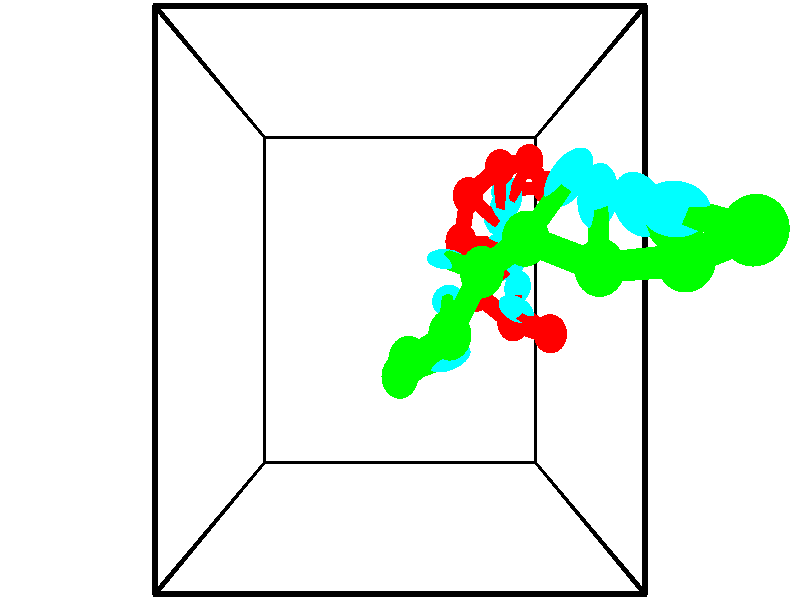 // switches for output
#declare DRAW_BASES = 1; // possible values are 0, 1; only relevant for DNA ribbons
#declare DRAW_BASES_TYPE = 3; // possible values are 1, 2, 3; only relevant for DNA ribbons
#declare DRAW_FOG = 0; // set to 1 to enable fog

#include "colors.inc"

#include "transforms.inc"
background { rgb <1, 1, 1>}

#default {
   normal{
       ripples 0.25
       frequency 0.20
       turbulence 0.2
       lambda 5
   }
	finish {
		phong 0.1
		phong_size 40.
	}
}

// original window dimensions: 1024x640


// camera settings

camera {
	sky <-0, 1, 0>
	up <-0, 1, 0>
	right 1.6 * <1, 0, 0>
	location <2.5, 2.5, 11.1562>
	look_at <2.5, 2.5, 2.5>
	direction <0, 0, -8.6562>
	angle 67.0682
}


# declare cpy_camera_pos = <2.5, 2.5, 11.1562>;
# if (DRAW_FOG = 1)
fog {
	fog_type 2
	up vnormalize(cpy_camera_pos)
	color rgbt<1,1,1,0.3>
	distance 1e-5
	fog_alt 3e-3
	fog_offset 4
}
# end


// LIGHTS

# declare lum = 6;
global_settings {
	ambient_light rgb lum * <0.05, 0.05, 0.05>
	max_trace_level 15
}# declare cpy_direct_light_amount = 0.25;
light_source
{	1000 * <-1, -1, 1>,
	rgb lum * cpy_direct_light_amount
	parallel
}

light_source
{	1000 * <1, 1, -1>,
	rgb lum * cpy_direct_light_amount
	parallel
}

// strand 0

// nucleotide -1

// particle -1
sphere {
	<4.805658, 2.067936, 1.891697> 0.250000
	pigment { color rgbt <1,0,0,0> }
	no_shadow
}
cylinder {
	<4.479614, 2.249371, 2.035839>,  <4.283988, 2.358231, 2.122324>, 0.100000
	pigment { color rgbt <1,0,0,0> }
	no_shadow
}
cylinder {
	<4.479614, 2.249371, 2.035839>,  <4.805658, 2.067936, 1.891697>, 0.100000
	pigment { color rgbt <1,0,0,0> }
	no_shadow
}

// particle -1
sphere {
	<4.479614, 2.249371, 2.035839> 0.100000
	pigment { color rgbt <1,0,0,0> }
	no_shadow
}
sphere {
	0, 1
	scale<0.080000,0.200000,0.300000>
	matrix <0.134247, 0.753010, -0.644169,
		-0.563538, -0.476691, -0.674678,
		-0.815109, 0.453587, 0.360356,
		4.235082, 2.385447, 2.143946>
	pigment { color rgbt <0,1,1,0> }
	no_shadow
}
cylinder {
	<4.334246, 2.189381, 1.349441>,  <4.805658, 2.067936, 1.891697>, 0.130000
	pigment { color rgbt <1,0,0,0> }
	no_shadow
}

// nucleotide -1

// particle -1
sphere {
	<4.334246, 2.189381, 1.349441> 0.250000
	pigment { color rgbt <1,0,0,0> }
	no_shadow
}
cylinder {
	<4.319275, 2.456367, 1.646921>,  <4.310292, 2.616559, 1.825409>, 0.100000
	pigment { color rgbt <1,0,0,0> }
	no_shadow
}
cylinder {
	<4.319275, 2.456367, 1.646921>,  <4.334246, 2.189381, 1.349441>, 0.100000
	pigment { color rgbt <1,0,0,0> }
	no_shadow
}

// particle -1
sphere {
	<4.319275, 2.456367, 1.646921> 0.100000
	pigment { color rgbt <1,0,0,0> }
	no_shadow
}
sphere {
	0, 1
	scale<0.080000,0.200000,0.300000>
	matrix <0.088979, 0.743491, -0.662800,
		-0.995330, 0.041367, -0.087217,
		-0.037428, 0.667466, 0.743699,
		4.308047, 2.656607, 1.870031>
	pigment { color rgbt <0,1,1,0> }
	no_shadow
}
cylinder {
	<3.743344, 2.588360, 1.298694>,  <4.334246, 2.189381, 1.349441>, 0.130000
	pigment { color rgbt <1,0,0,0> }
	no_shadow
}

// nucleotide -1

// particle -1
sphere {
	<3.743344, 2.588360, 1.298694> 0.250000
	pigment { color rgbt <1,0,0,0> }
	no_shadow
}
cylinder {
	<4.027695, 2.799435, 1.484684>,  <4.198305, 2.926079, 1.596278>, 0.100000
	pigment { color rgbt <1,0,0,0> }
	no_shadow
}
cylinder {
	<4.027695, 2.799435, 1.484684>,  <3.743344, 2.588360, 1.298694>, 0.100000
	pigment { color rgbt <1,0,0,0> }
	no_shadow
}

// particle -1
sphere {
	<4.027695, 2.799435, 1.484684> 0.100000
	pigment { color rgbt <1,0,0,0> }
	no_shadow
}
sphere {
	0, 1
	scale<0.080000,0.200000,0.300000>
	matrix <-0.002170, 0.662761, -0.748828,
		-0.703314, 0.531315, 0.472286,
		0.710876, 0.527686, 0.464976,
		4.240957, 2.957741, 1.624177>
	pigment { color rgbt <0,1,1,0> }
	no_shadow
}
cylinder {
	<3.485910, 3.286633, 1.391374>,  <3.743344, 2.588360, 1.298694>, 0.130000
	pigment { color rgbt <1,0,0,0> }
	no_shadow
}

// nucleotide -1

// particle -1
sphere {
	<3.485910, 3.286633, 1.391374> 0.250000
	pigment { color rgbt <1,0,0,0> }
	no_shadow
}
cylinder {
	<3.882484, 3.262550, 1.345016>,  <4.120429, 3.248101, 1.317202>, 0.100000
	pigment { color rgbt <1,0,0,0> }
	no_shadow
}
cylinder {
	<3.882484, 3.262550, 1.345016>,  <3.485910, 3.286633, 1.391374>, 0.100000
	pigment { color rgbt <1,0,0,0> }
	no_shadow
}

// particle -1
sphere {
	<3.882484, 3.262550, 1.345016> 0.100000
	pigment { color rgbt <1,0,0,0> }
	no_shadow
}
sphere {
	0, 1
	scale<0.080000,0.200000,0.300000>
	matrix <-0.059718, 0.580203, -0.812280,
		0.116146, 0.812244, 0.571638,
		0.991435, -0.060206, -0.115893,
		4.179915, 3.244489, 1.310248>
	pigment { color rgbt <0,1,1,0> }
	no_shadow
}
cylinder {
	<3.616852, 3.929456, 1.247612>,  <3.485910, 3.286633, 1.391374>, 0.130000
	pigment { color rgbt <1,0,0,0> }
	no_shadow
}

// nucleotide -1

// particle -1
sphere {
	<3.616852, 3.929456, 1.247612> 0.250000
	pigment { color rgbt <1,0,0,0> }
	no_shadow
}
cylinder {
	<3.933609, 3.724346, 1.114967>,  <4.123663, 3.601280, 1.035381>, 0.100000
	pigment { color rgbt <1,0,0,0> }
	no_shadow
}
cylinder {
	<3.933609, 3.724346, 1.114967>,  <3.616852, 3.929456, 1.247612>, 0.100000
	pigment { color rgbt <1,0,0,0> }
	no_shadow
}

// particle -1
sphere {
	<3.933609, 3.724346, 1.114967> 0.100000
	pigment { color rgbt <1,0,0,0> }
	no_shadow
}
sphere {
	0, 1
	scale<0.080000,0.200000,0.300000>
	matrix <0.038954, 0.584349, -0.810567,
		0.609415, 0.628965, 0.482717,
		0.791894, -0.512776, -0.331611,
		4.171177, 3.570513, 1.015484>
	pigment { color rgbt <0,1,1,0> }
	no_shadow
}
cylinder {
	<4.162819, 4.341178, 1.089489>,  <3.616852, 3.929456, 1.247612>, 0.130000
	pigment { color rgbt <1,0,0,0> }
	no_shadow
}

// nucleotide -1

// particle -1
sphere {
	<4.162819, 4.341178, 1.089489> 0.250000
	pigment { color rgbt <1,0,0,0> }
	no_shadow
}
cylinder {
	<4.212250, 4.017010, 0.860422>,  <4.241908, 3.822509, 0.722982>, 0.100000
	pigment { color rgbt <1,0,0,0> }
	no_shadow
}
cylinder {
	<4.212250, 4.017010, 0.860422>,  <4.162819, 4.341178, 1.089489>, 0.100000
	pigment { color rgbt <1,0,0,0> }
	no_shadow
}

// particle -1
sphere {
	<4.212250, 4.017010, 0.860422> 0.100000
	pigment { color rgbt <1,0,0,0> }
	no_shadow
}
sphere {
	0, 1
	scale<0.080000,0.200000,0.300000>
	matrix <0.195233, 0.585667, -0.786688,
		0.972941, -0.014588, 0.230595,
		0.123576, -0.810421, -0.572667,
		4.249322, 3.773884, 0.688622>
	pigment { color rgbt <0,1,1,0> }
	no_shadow
}
cylinder {
	<4.747551, 4.514909, 0.619656>,  <4.162819, 4.341178, 1.089489>, 0.130000
	pigment { color rgbt <1,0,0,0> }
	no_shadow
}

// nucleotide -1

// particle -1
sphere {
	<4.747551, 4.514909, 0.619656> 0.250000
	pigment { color rgbt <1,0,0,0> }
	no_shadow
}
cylinder {
	<4.590401, 4.199345, 0.430651>,  <4.496110, 4.010006, 0.317247>, 0.100000
	pigment { color rgbt <1,0,0,0> }
	no_shadow
}
cylinder {
	<4.590401, 4.199345, 0.430651>,  <4.747551, 4.514909, 0.619656>, 0.100000
	pigment { color rgbt <1,0,0,0> }
	no_shadow
}

// particle -1
sphere {
	<4.590401, 4.199345, 0.430651> 0.100000
	pigment { color rgbt <1,0,0,0> }
	no_shadow
}
sphere {
	0, 1
	scale<0.080000,0.200000,0.300000>
	matrix <0.094741, 0.476371, -0.874125,
		0.914698, -0.388189, -0.112412,
		-0.392876, -0.788910, -0.472513,
		4.472538, 3.962672, 0.288897>
	pigment { color rgbt <0,1,1,0> }
	no_shadow
}
cylinder {
	<5.188081, 4.235186, 0.023795>,  <4.747551, 4.514909, 0.619656>, 0.130000
	pigment { color rgbt <1,0,0,0> }
	no_shadow
}

// nucleotide -1

// particle -1
sphere {
	<5.188081, 4.235186, 0.023795> 0.250000
	pigment { color rgbt <1,0,0,0> }
	no_shadow
}
cylinder {
	<4.791122, 4.210976, -0.019072>,  <4.552947, 4.196450, -0.044791>, 0.100000
	pigment { color rgbt <1,0,0,0> }
	no_shadow
}
cylinder {
	<4.791122, 4.210976, -0.019072>,  <5.188081, 4.235186, 0.023795>, 0.100000
	pigment { color rgbt <1,0,0,0> }
	no_shadow
}

// particle -1
sphere {
	<4.791122, 4.210976, -0.019072> 0.100000
	pigment { color rgbt <1,0,0,0> }
	no_shadow
}
sphere {
	0, 1
	scale<0.080000,0.200000,0.300000>
	matrix <0.073628, 0.405780, -0.911000,
		0.098624, -0.911965, -0.398238,
		-0.992397, -0.060525, -0.107166,
		4.493403, 4.192818, -0.051221>
	pigment { color rgbt <0,1,1,0> }
	no_shadow
}
// strand 1

// nucleotide -1

// particle -1
sphere {
	<2.498224, 1.632276, 2.944299> 0.250000
	pigment { color rgbt <0,1,0,0> }
	no_shadow
}
cylinder {
	<2.876633, 1.753838, 2.989353>,  <3.103678, 1.826774, 3.016386>, 0.100000
	pigment { color rgbt <0,1,0,0> }
	no_shadow
}
cylinder {
	<2.876633, 1.753838, 2.989353>,  <2.498224, 1.632276, 2.944299>, 0.100000
	pigment { color rgbt <0,1,0,0> }
	no_shadow
}

// particle -1
sphere {
	<2.876633, 1.753838, 2.989353> 0.100000
	pigment { color rgbt <0,1,0,0> }
	no_shadow
}
sphere {
	0, 1
	scale<0.080000,0.200000,0.300000>
	matrix <-0.318878, 0.810589, 0.491185,
		0.057971, -0.500589, 0.863742,
		0.946021, 0.303903, 0.112636,
		3.160439, 1.845008, 3.023144>
	pigment { color rgbt <0,1,1,0> }
	no_shadow
}
cylinder {
	<2.605346, 1.879352, 3.662474>,  <2.498224, 1.632276, 2.944299>, 0.130000
	pigment { color rgbt <0,1,0,0> }
	no_shadow
}

// nucleotide -1

// particle -1
sphere {
	<2.605346, 1.879352, 3.662474> 0.250000
	pigment { color rgbt <0,1,0,0> }
	no_shadow
}
cylinder {
	<2.905273, 2.049255, 3.459555>,  <3.085230, 2.151197, 3.337803>, 0.100000
	pigment { color rgbt <0,1,0,0> }
	no_shadow
}
cylinder {
	<2.905273, 2.049255, 3.459555>,  <2.605346, 1.879352, 3.662474>, 0.100000
	pigment { color rgbt <0,1,0,0> }
	no_shadow
}

// particle -1
sphere {
	<2.905273, 2.049255, 3.459555> 0.100000
	pigment { color rgbt <0,1,0,0> }
	no_shadow
}
sphere {
	0, 1
	scale<0.080000,0.200000,0.300000>
	matrix <-0.086972, 0.823348, 0.560833,
		0.655901, -0.376403, 0.654305,
		0.749820, 0.424757, -0.507299,
		3.130219, 2.176683, 3.307365>
	pigment { color rgbt <0,1,1,0> }
	no_shadow
}
cylinder {
	<3.079877, 2.162402, 4.118202>,  <2.605346, 1.879352, 3.662474>, 0.130000
	pigment { color rgbt <0,1,0,0> }
	no_shadow
}

// nucleotide -1

// particle -1
sphere {
	<3.079877, 2.162402, 4.118202> 0.250000
	pigment { color rgbt <0,1,0,0> }
	no_shadow
}
cylinder {
	<3.093842, 2.356613, 3.768793>,  <3.102220, 2.473140, 3.559148>, 0.100000
	pigment { color rgbt <0,1,0,0> }
	no_shadow
}
cylinder {
	<3.093842, 2.356613, 3.768793>,  <3.079877, 2.162402, 4.118202>, 0.100000
	pigment { color rgbt <0,1,0,0> }
	no_shadow
}

// particle -1
sphere {
	<3.093842, 2.356613, 3.768793> 0.100000
	pigment { color rgbt <0,1,0,0> }
	no_shadow
}
sphere {
	0, 1
	scale<0.080000,0.200000,0.300000>
	matrix <-0.161577, 0.865299, 0.474500,
		0.986242, 0.124576, 0.108658,
		0.034911, 0.485529, -0.873523,
		3.104315, 2.502272, 3.506736>
	pigment { color rgbt <0,1,1,0> }
	no_shadow
}
cylinder {
	<3.442778, 2.768836, 4.197330>,  <3.079877, 2.162402, 4.118202>, 0.130000
	pigment { color rgbt <0,1,0,0> }
	no_shadow
}

// nucleotide -1

// particle -1
sphere {
	<3.442778, 2.768836, 4.197330> 0.250000
	pigment { color rgbt <0,1,0,0> }
	no_shadow
}
cylinder {
	<3.229706, 2.858921, 3.871010>,  <3.101863, 2.912972, 3.675218>, 0.100000
	pigment { color rgbt <0,1,0,0> }
	no_shadow
}
cylinder {
	<3.229706, 2.858921, 3.871010>,  <3.442778, 2.768836, 4.197330>, 0.100000
	pigment { color rgbt <0,1,0,0> }
	no_shadow
}

// particle -1
sphere {
	<3.229706, 2.858921, 3.871010> 0.100000
	pigment { color rgbt <0,1,0,0> }
	no_shadow
}
sphere {
	0, 1
	scale<0.080000,0.200000,0.300000>
	matrix <-0.120010, 0.934101, 0.336234,
		0.837765, 0.277009, -0.470549,
		-0.532680, 0.225214, -0.815801,
		3.069902, 2.926485, 3.626270>
	pigment { color rgbt <0,1,1,0> }
	no_shadow
}
cylinder {
	<3.847557, 3.048114, 4.667284>,  <3.442778, 2.768836, 4.197330>, 0.130000
	pigment { color rgbt <0,1,0,0> }
	no_shadow
}

// nucleotide -1

// particle -1
sphere {
	<3.847557, 3.048114, 4.667284> 0.250000
	pigment { color rgbt <0,1,0,0> }
	no_shadow
}
cylinder {
	<4.056763, 3.325077, 4.866091>,  <4.182286, 3.491255, 4.985375>, 0.100000
	pigment { color rgbt <0,1,0,0> }
	no_shadow
}
cylinder {
	<4.056763, 3.325077, 4.866091>,  <3.847557, 3.048114, 4.667284>, 0.100000
	pigment { color rgbt <0,1,0,0> }
	no_shadow
}

// particle -1
sphere {
	<4.056763, 3.325077, 4.866091> 0.100000
	pigment { color rgbt <0,1,0,0> }
	no_shadow
}
sphere {
	0, 1
	scale<0.080000,0.200000,0.300000>
	matrix <0.025920, -0.595785, 0.802726,
		0.851930, -0.406954, -0.329551,
		0.523013, 0.692408, 0.497019,
		4.213667, 3.532799, 5.015196>
	pigment { color rgbt <0,1,1,0> }
	no_shadow
}
cylinder {
	<4.547938, 2.776289, 4.960738>,  <3.847557, 3.048114, 4.667284>, 0.130000
	pigment { color rgbt <0,1,0,0> }
	no_shadow
}

// nucleotide -1

// particle -1
sphere {
	<4.547938, 2.776289, 4.960738> 0.250000
	pigment { color rgbt <0,1,0,0> }
	no_shadow
}
cylinder {
	<4.460526, 3.087299, 5.196602>,  <4.408078, 3.273906, 5.338120>, 0.100000
	pigment { color rgbt <0,1,0,0> }
	no_shadow
}
cylinder {
	<4.460526, 3.087299, 5.196602>,  <4.547938, 2.776289, 4.960738>, 0.100000
	pigment { color rgbt <0,1,0,0> }
	no_shadow
}

// particle -1
sphere {
	<4.460526, 3.087299, 5.196602> 0.100000
	pigment { color rgbt <0,1,0,0> }
	no_shadow
}
sphere {
	0, 1
	scale<0.080000,0.200000,0.300000>
	matrix <0.156613, -0.568486, 0.807649,
		0.963180, 0.268845, 0.002462,
		-0.218531, 0.777526, 0.589659,
		4.394966, 3.320557, 5.373499>
	pigment { color rgbt <0,1,1,0> }
	no_shadow
}
cylinder {
	<5.147967, 2.808084, 5.561022>,  <4.547938, 2.776289, 4.960738>, 0.130000
	pigment { color rgbt <0,1,0,0> }
	no_shadow
}

// nucleotide -1

// particle -1
sphere {
	<5.147967, 2.808084, 5.561022> 0.250000
	pigment { color rgbt <0,1,0,0> }
	no_shadow
}
cylinder {
	<4.847511, 3.033607, 5.698374>,  <4.667238, 3.168922, 5.780785>, 0.100000
	pigment { color rgbt <0,1,0,0> }
	no_shadow
}
cylinder {
	<4.847511, 3.033607, 5.698374>,  <5.147967, 2.808084, 5.561022>, 0.100000
	pigment { color rgbt <0,1,0,0> }
	no_shadow
}

// particle -1
sphere {
	<4.847511, 3.033607, 5.698374> 0.100000
	pigment { color rgbt <0,1,0,0> }
	no_shadow
}
sphere {
	0, 1
	scale<0.080000,0.200000,0.300000>
	matrix <0.169603, -0.337878, 0.925783,
		0.637986, 0.753629, 0.158169,
		-0.751138, 0.563810, 0.343379,
		4.622170, 3.202750, 5.801388>
	pigment { color rgbt <0,1,1,0> }
	no_shadow
}
cylinder {
	<5.441527, 2.982302, 6.138775>,  <5.147967, 2.808084, 5.561022>, 0.130000
	pigment { color rgbt <0,1,0,0> }
	no_shadow
}

// nucleotide -1

// particle -1
sphere {
	<5.441527, 2.982302, 6.138775> 0.250000
	pigment { color rgbt <0,1,0,0> }
	no_shadow
}
cylinder {
	<5.050812, 3.060566, 6.173655>,  <4.816383, 3.107524, 6.194582>, 0.100000
	pigment { color rgbt <0,1,0,0> }
	no_shadow
}
cylinder {
	<5.050812, 3.060566, 6.173655>,  <5.441527, 2.982302, 6.138775>, 0.100000
	pigment { color rgbt <0,1,0,0> }
	no_shadow
}

// particle -1
sphere {
	<5.050812, 3.060566, 6.173655> 0.100000
	pigment { color rgbt <0,1,0,0> }
	no_shadow
}
sphere {
	0, 1
	scale<0.080000,0.200000,0.300000>
	matrix <-0.025011, -0.508460, 0.860722,
		0.212745, 0.838562, 0.501551,
		-0.976788, 0.195659, 0.087199,
		4.757775, 3.119263, 6.199814>
	pigment { color rgbt <0,1,1,0> }
	no_shadow
}
// box output
cylinder {
	<0.000000, 0.000000, 0.000000>,  <5.000000, 0.000000, 0.000000>, 0.025000
	pigment { color rgbt <0,0,0,0> }
	no_shadow
}
cylinder {
	<0.000000, 0.000000, 0.000000>,  <0.000000, 5.000000, 0.000000>, 0.025000
	pigment { color rgbt <0,0,0,0> }
	no_shadow
}
cylinder {
	<0.000000, 0.000000, 0.000000>,  <0.000000, 0.000000, 5.000000>, 0.025000
	pigment { color rgbt <0,0,0,0> }
	no_shadow
}
cylinder {
	<5.000000, 5.000000, 5.000000>,  <0.000000, 5.000000, 5.000000>, 0.025000
	pigment { color rgbt <0,0,0,0> }
	no_shadow
}
cylinder {
	<5.000000, 5.000000, 5.000000>,  <5.000000, 0.000000, 5.000000>, 0.025000
	pigment { color rgbt <0,0,0,0> }
	no_shadow
}
cylinder {
	<5.000000, 5.000000, 5.000000>,  <5.000000, 5.000000, 0.000000>, 0.025000
	pigment { color rgbt <0,0,0,0> }
	no_shadow
}
cylinder {
	<0.000000, 0.000000, 5.000000>,  <0.000000, 5.000000, 5.000000>, 0.025000
	pigment { color rgbt <0,0,0,0> }
	no_shadow
}
cylinder {
	<0.000000, 0.000000, 5.000000>,  <5.000000, 0.000000, 5.000000>, 0.025000
	pigment { color rgbt <0,0,0,0> }
	no_shadow
}
cylinder {
	<5.000000, 5.000000, 0.000000>,  <0.000000, 5.000000, 0.000000>, 0.025000
	pigment { color rgbt <0,0,0,0> }
	no_shadow
}
cylinder {
	<5.000000, 5.000000, 0.000000>,  <5.000000, 0.000000, 0.000000>, 0.025000
	pigment { color rgbt <0,0,0,0> }
	no_shadow
}
cylinder {
	<5.000000, 0.000000, 5.000000>,  <5.000000, 0.000000, 0.000000>, 0.025000
	pigment { color rgbt <0,0,0,0> }
	no_shadow
}
cylinder {
	<0.000000, 5.000000, 0.000000>,  <0.000000, 5.000000, 5.000000>, 0.025000
	pigment { color rgbt <0,0,0,0> }
	no_shadow
}
// end of box output
